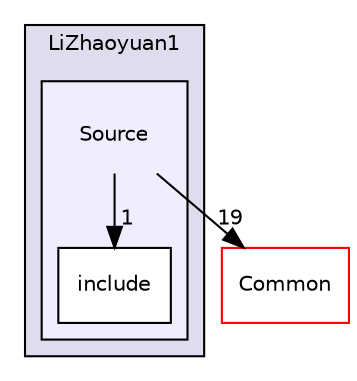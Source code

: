 digraph "LiZhaoyuan1/Source" {
  bgcolor=transparent;
  compound=true
  node [ fontsize="10", fontname="Helvetica"];
  edge [ labelfontsize="10", labelfontname="Helvetica"];
  subgraph clusterdir_6a7a1c9a78aa0b09957dd80b3e3649e9 {
    graph [ bgcolor="#ddddee", pencolor="black", label="LiZhaoyuan1" fontname="Helvetica", fontsize="10", URL="dir_6a7a1c9a78aa0b09957dd80b3e3649e9.html"]
  subgraph clusterdir_4c8573a83f728eacb45f1c9397594f2d {
    graph [ bgcolor="#eeeeff", pencolor="black", label="" URL="dir_4c8573a83f728eacb45f1c9397594f2d.html"];
    dir_4c8573a83f728eacb45f1c9397594f2d [shape=plaintext label="Source"];
    dir_b0510db046e4e4e1116cf31e8430bcb1 [shape=box label="include" color="black" fillcolor="white" style="filled" URL="dir_b0510db046e4e4e1116cf31e8430bcb1.html"];
  }
  }
  dir_4ab6b4cc6a7edbff49100e9123df213f [shape=box label="Common" color="red" URL="dir_4ab6b4cc6a7edbff49100e9123df213f.html"];
  dir_4c8573a83f728eacb45f1c9397594f2d->dir_b0510db046e4e4e1116cf31e8430bcb1 [headlabel="1", labeldistance=1.5 headhref="dir_000003_000004.html"];
  dir_4c8573a83f728eacb45f1c9397594f2d->dir_4ab6b4cc6a7edbff49100e9123df213f [headlabel="19", labeldistance=1.5 headhref="dir_000003_000000.html"];
}
